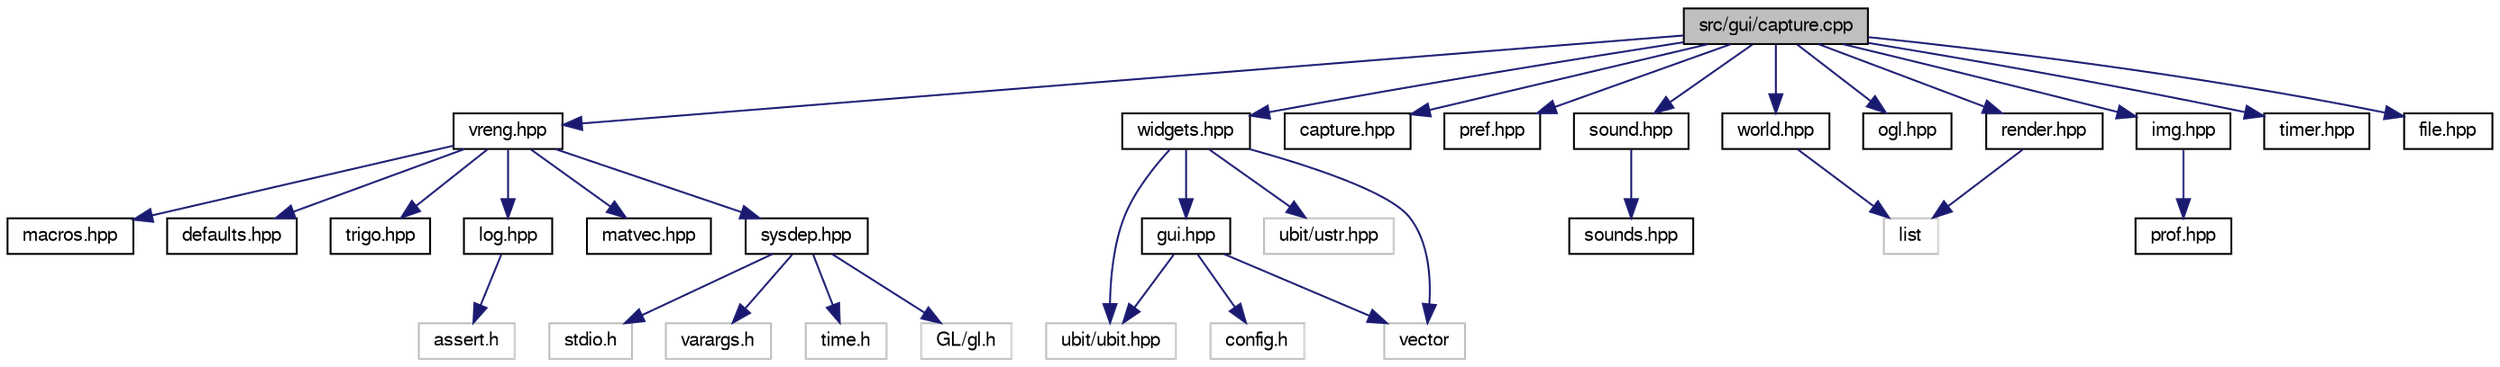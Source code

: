 digraph "src/gui/capture.cpp"
{
 // LATEX_PDF_SIZE
  bgcolor="transparent";
  edge [fontname="FreeSans",fontsize="10",labelfontname="FreeSans",labelfontsize="10"];
  node [fontname="FreeSans",fontsize="10",shape=record];
  Node1 [label="src/gui/capture.cpp",height=0.2,width=0.4,color="black", fillcolor="grey75", style="filled", fontcolor="black",tooltip=" "];
  Node1 -> Node2 [color="midnightblue",fontsize="10",style="solid",fontname="FreeSans"];
  Node2 [label="vreng.hpp",height=0.2,width=0.4,color="black",URL="$a00143.html",tooltip=" "];
  Node2 -> Node3 [color="midnightblue",fontsize="10",style="solid",fontname="FreeSans"];
  Node3 [label="sysdep.hpp",height=0.2,width=0.4,color="black",URL="$a00182.html",tooltip=" "];
  Node3 -> Node4 [color="midnightblue",fontsize="10",style="solid",fontname="FreeSans"];
  Node4 [label="stdio.h",height=0.2,width=0.4,color="grey75",tooltip=" "];
  Node3 -> Node5 [color="midnightblue",fontsize="10",style="solid",fontname="FreeSans"];
  Node5 [label="varargs.h",height=0.2,width=0.4,color="grey75",tooltip=" "];
  Node3 -> Node6 [color="midnightblue",fontsize="10",style="solid",fontname="FreeSans"];
  Node6 [label="time.h",height=0.2,width=0.4,color="grey75",tooltip=" "];
  Node3 -> Node7 [color="midnightblue",fontsize="10",style="solid",fontname="FreeSans"];
  Node7 [label="GL/gl.h",height=0.2,width=0.4,color="grey75",tooltip=" "];
  Node2 -> Node8 [color="midnightblue",fontsize="10",style="solid",fontname="FreeSans"];
  Node8 [label="macros.hpp",height=0.2,width=0.4,color="black",URL="$a00047.html",tooltip=" "];
  Node2 -> Node9 [color="midnightblue",fontsize="10",style="solid",fontname="FreeSans"];
  Node9 [label="defaults.hpp",height=0.2,width=0.4,color="black",URL="$a00014.html",tooltip=" "];
  Node2 -> Node10 [color="midnightblue",fontsize="10",style="solid",fontname="FreeSans"];
  Node10 [label="trigo.hpp",height=0.2,width=0.4,color="black",URL="$a00119.html",tooltip=" "];
  Node2 -> Node11 [color="midnightblue",fontsize="10",style="solid",fontname="FreeSans"];
  Node11 [label="log.hpp",height=0.2,width=0.4,color="black",URL="$a00044.html",tooltip=" "];
  Node11 -> Node12 [color="midnightblue",fontsize="10",style="solid",fontname="FreeSans"];
  Node12 [label="assert.h",height=0.2,width=0.4,color="grey75",tooltip=" "];
  Node2 -> Node13 [color="midnightblue",fontsize="10",style="solid",fontname="FreeSans"];
  Node13 [label="matvec.hpp",height=0.2,width=0.4,color="black",URL="$a00053.html",tooltip=" "];
  Node1 -> Node14 [color="midnightblue",fontsize="10",style="solid",fontname="FreeSans"];
  Node14 [label="widgets.hpp",height=0.2,width=0.4,color="black",URL="$a00263.html",tooltip=" "];
  Node14 -> Node15 [color="midnightblue",fontsize="10",style="solid",fontname="FreeSans"];
  Node15 [label="vector",height=0.2,width=0.4,color="grey75",tooltip=" "];
  Node14 -> Node16 [color="midnightblue",fontsize="10",style="solid",fontname="FreeSans"];
  Node16 [label="ubit/ubit.hpp",height=0.2,width=0.4,color="grey75",tooltip=" "];
  Node14 -> Node17 [color="midnightblue",fontsize="10",style="solid",fontname="FreeSans"];
  Node17 [label="gui.hpp",height=0.2,width=0.4,color="black",URL="$a00209.html",tooltip=" "];
  Node17 -> Node18 [color="midnightblue",fontsize="10",style="solid",fontname="FreeSans"];
  Node18 [label="config.h",height=0.2,width=0.4,color="grey75",tooltip=" "];
  Node17 -> Node15 [color="midnightblue",fontsize="10",style="solid",fontname="FreeSans"];
  Node17 -> Node16 [color="midnightblue",fontsize="10",style="solid",fontname="FreeSans"];
  Node14 -> Node19 [color="midnightblue",fontsize="10",style="solid",fontname="FreeSans"];
  Node19 [label="ubit/ustr.hpp",height=0.2,width=0.4,color="grey75",tooltip=" "];
  Node1 -> Node20 [color="midnightblue",fontsize="10",style="solid",fontname="FreeSans"];
  Node20 [label="capture.hpp",height=0.2,width=0.4,color="black",URL="$a00203.html",tooltip=" "];
  Node1 -> Node21 [color="midnightblue",fontsize="10",style="solid",fontname="FreeSans"];
  Node21 [label="pref.hpp",height=0.2,width=0.4,color="black",URL="$a00065.html",tooltip=" "];
  Node1 -> Node22 [color="midnightblue",fontsize="10",style="solid",fontname="FreeSans"];
  Node22 [label="sound.hpp",height=0.2,width=0.4,color="black",URL="$a00095.html",tooltip=" "];
  Node22 -> Node23 [color="midnightblue",fontsize="10",style="solid",fontname="FreeSans"];
  Node23 [label="sounds.hpp",height=0.2,width=0.4,color="black",URL="$a00101.html",tooltip=" "];
  Node1 -> Node24 [color="midnightblue",fontsize="10",style="solid",fontname="FreeSans"];
  Node24 [label="world.hpp",height=0.2,width=0.4,color="black",URL="$a00149.html",tooltip=" "];
  Node24 -> Node25 [color="midnightblue",fontsize="10",style="solid",fontname="FreeSans"];
  Node25 [label="list",height=0.2,width=0.4,color="grey75",tooltip=" "];
  Node1 -> Node26 [color="midnightblue",fontsize="10",style="solid",fontname="FreeSans"];
  Node26 [label="ogl.hpp",height=0.2,width=0.4,color="black",URL="$a00986.html",tooltip=" "];
  Node1 -> Node27 [color="midnightblue",fontsize="10",style="solid",fontname="FreeSans"];
  Node27 [label="img.hpp",height=0.2,width=0.4,color="black",URL="$a01043.html",tooltip=" "];
  Node27 -> Node28 [color="midnightblue",fontsize="10",style="solid",fontname="FreeSans"];
  Node28 [label="prof.hpp",height=0.2,width=0.4,color="black",URL="$a00071.html",tooltip=" "];
  Node1 -> Node29 [color="midnightblue",fontsize="10",style="solid",fontname="FreeSans"];
  Node29 [label="render.hpp",height=0.2,width=0.4,color="black",URL="$a00992.html",tooltip=" "];
  Node29 -> Node25 [color="midnightblue",fontsize="10",style="solid",fontname="FreeSans"];
  Node1 -> Node30 [color="midnightblue",fontsize="10",style="solid",fontname="FreeSans"];
  Node30 [label="timer.hpp",height=0.2,width=0.4,color="black",URL="$a00113.html",tooltip=" "];
  Node1 -> Node31 [color="midnightblue",fontsize="10",style="solid",fontname="FreeSans"];
  Node31 [label="file.hpp",height=0.2,width=0.4,color="black",URL="$a00026.html",tooltip=" "];
}
